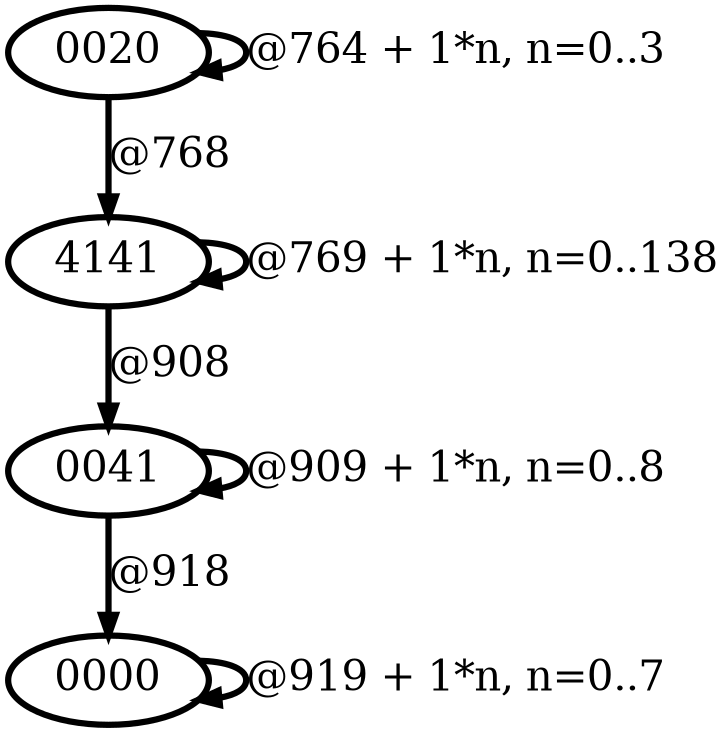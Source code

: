 digraph G {
        node [style=rounded, penwidth=3, fontsize=20, shape=oval];
        "0020" -> "0020" [label="@764 + 1*n, n=0..3", color=black,arrowsize=1,style=bold,penwidth=3,fontsize=20];
"0020" -> "4141" [label="@768", color=black,arrowsize=1,style=bold,penwidth=3,fontsize=20];
"4141" -> "4141" [label="@769 + 1*n, n=0..138", color=black,arrowsize=1,style=bold,penwidth=3,fontsize=20];
"4141" -> "0041" [label="@908", color=black,arrowsize=1,style=bold,penwidth=3,fontsize=20];
"0041" -> "0041" [label="@909 + 1*n, n=0..8", color=black,arrowsize=1,style=bold,penwidth=3,fontsize=20];
"0041" -> "0000" [label="@918", color=black,arrowsize=1,style=bold,penwidth=3,fontsize=20];
"0000" -> "0000" [label="@919 + 1*n, n=0..7", color=black,arrowsize=1,style=bold,penwidth=3,fontsize=20];
}
